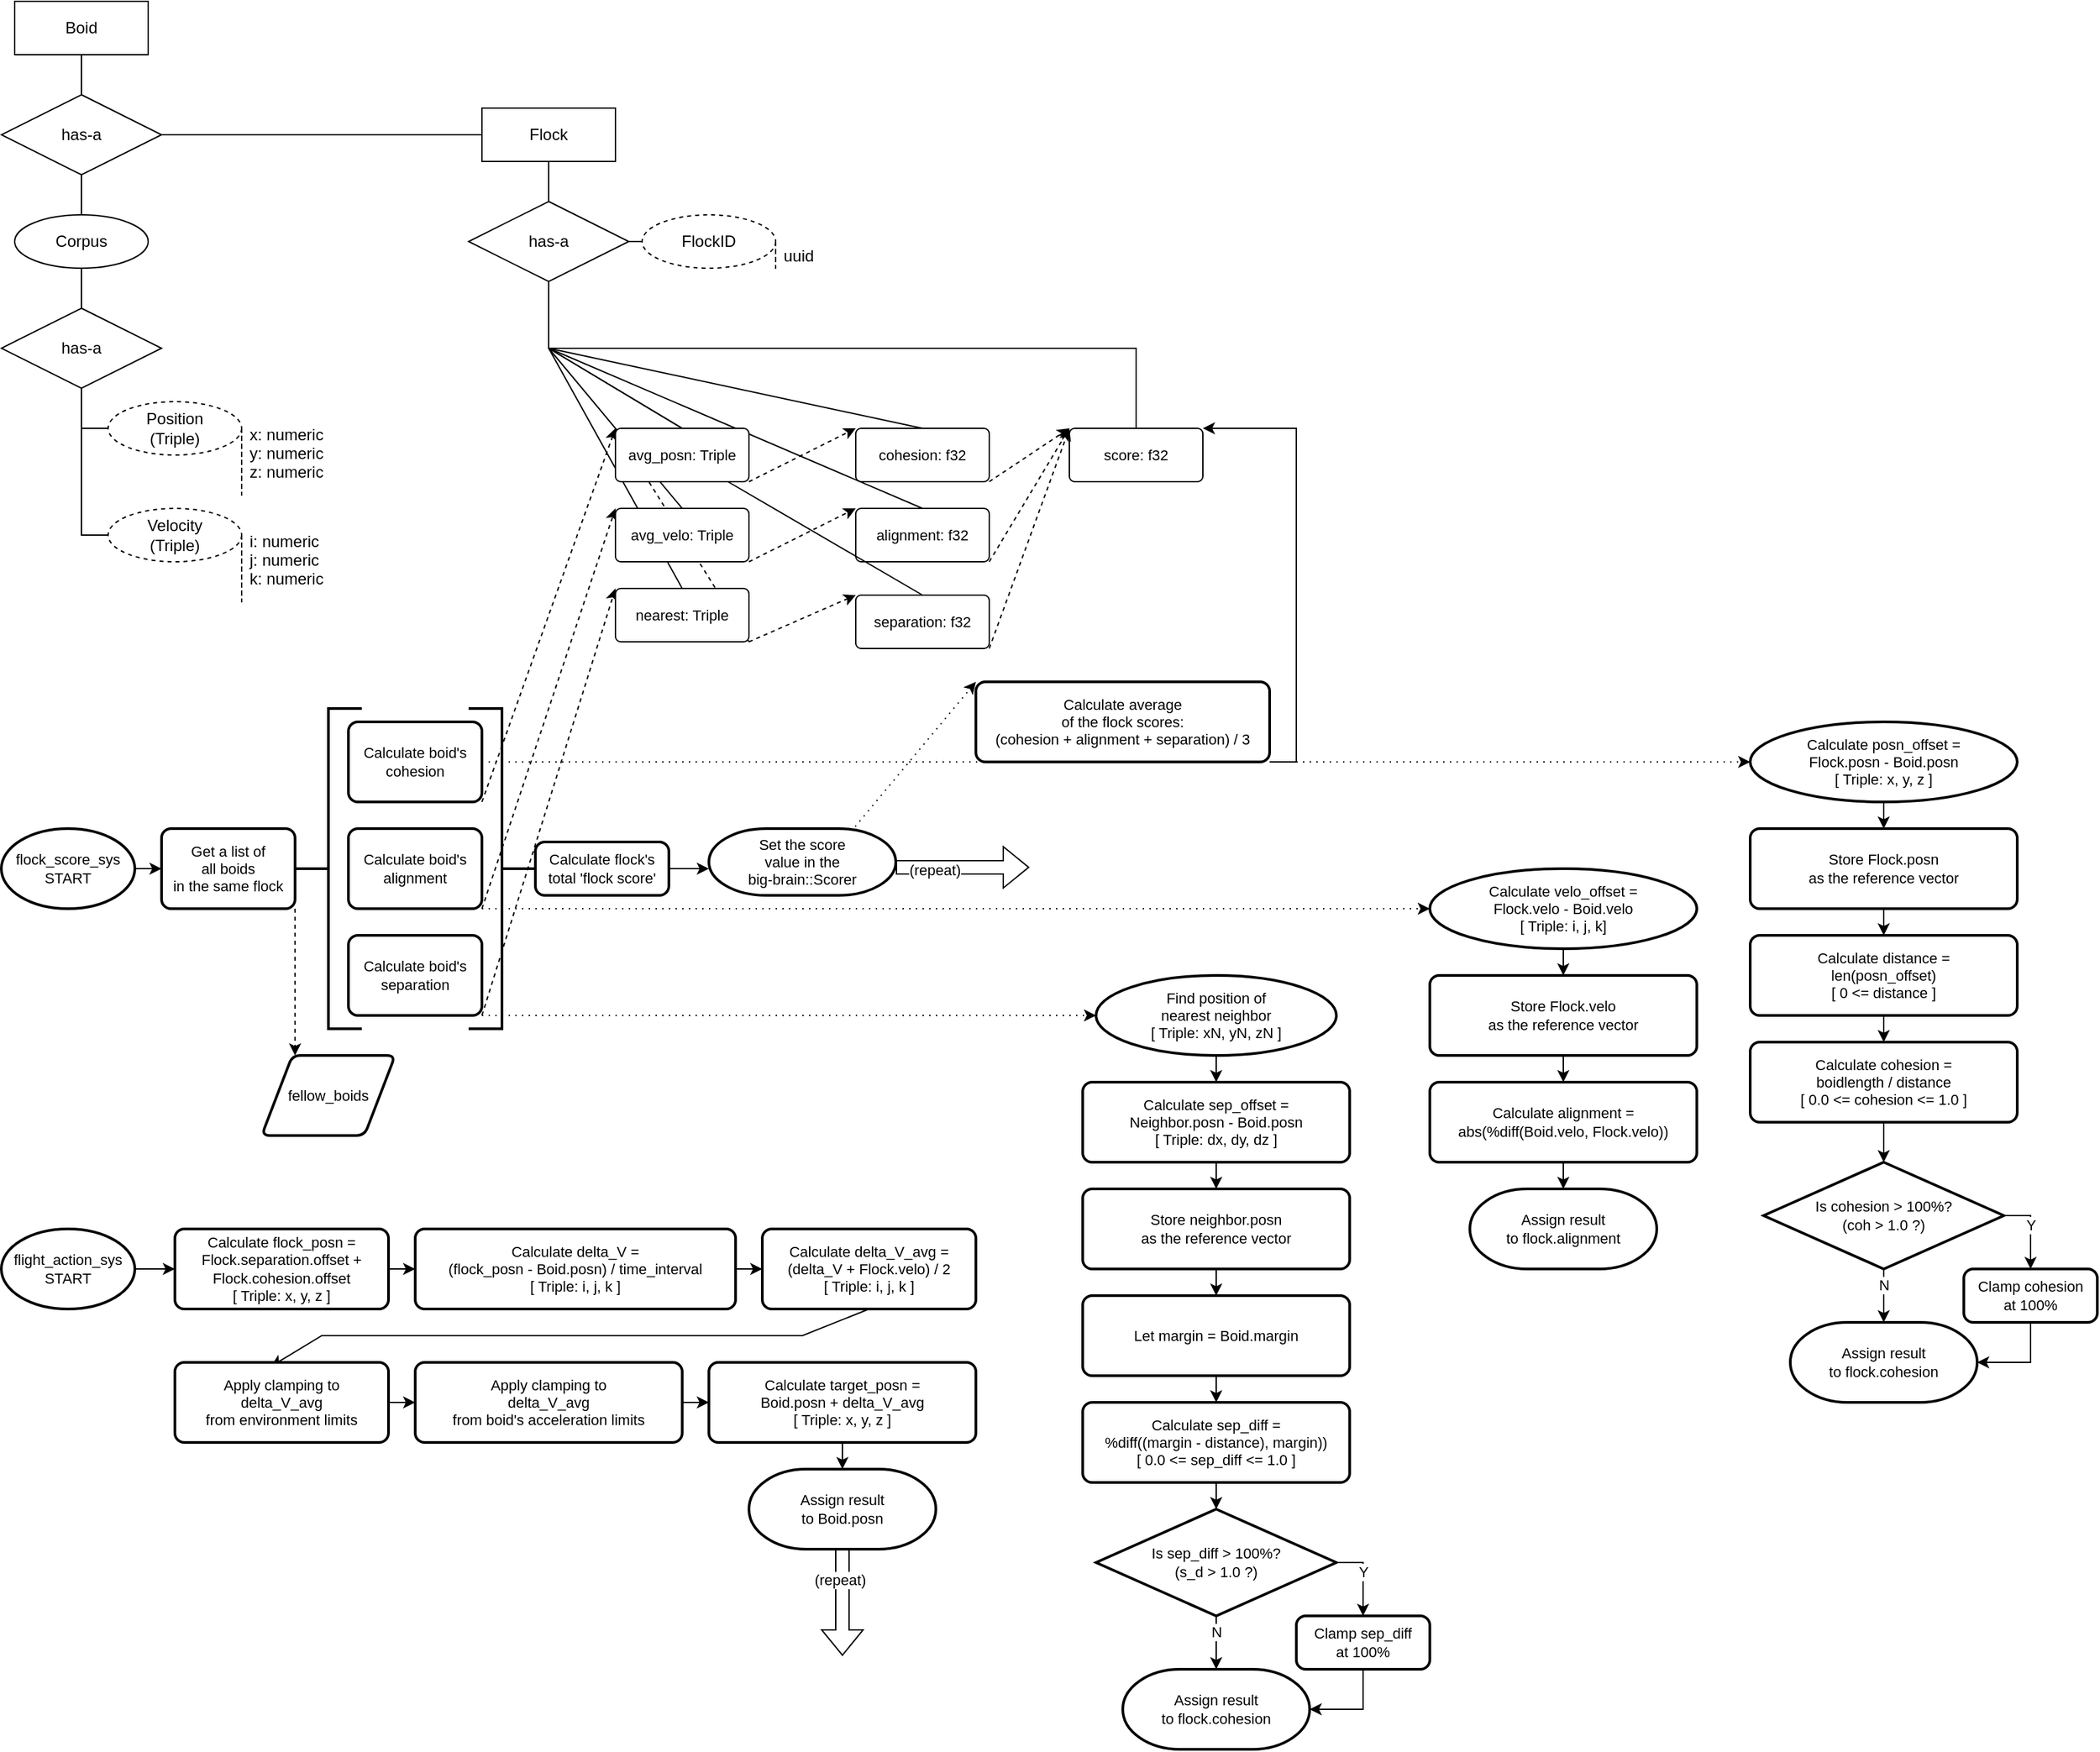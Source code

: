 <mxfile version="23.1.2" type="github">
  <diagram name="Page-1" id="pIcOd9jtVSp7WNd0rXvI">
    <mxGraphModel dx="1914" dy="998" grid="1" gridSize="10" guides="1" tooltips="1" connect="1" arrows="1" fold="1" page="1" pageScale="1" pageWidth="850" pageHeight="1100" background="none" math="0" shadow="0">
      <root>
        <mxCell id="0" />
        <mxCell id="1" parent="0" />
        <mxCell id="ilTM_Oiv8FxUlfR7bGBe-3" value="&lt;div&gt;Boid&lt;/div&gt;" style="whiteSpace=wrap;html=1;align=center;" parent="1" vertex="1">
          <mxGeometry x="50" y="40" width="100" height="40" as="geometry" />
        </mxCell>
        <mxCell id="ilTM_Oiv8FxUlfR7bGBe-4" value="&lt;div&gt;Corpus&lt;/div&gt;" style="ellipse;whiteSpace=wrap;html=1;align=center;" parent="1" vertex="1">
          <mxGeometry x="50" y="200" width="100" height="40" as="geometry" />
        </mxCell>
        <mxCell id="ilTM_Oiv8FxUlfR7bGBe-43" style="edgeStyle=orthogonalEdgeStyle;shape=connector;rounded=0;orthogonalLoop=1;jettySize=auto;html=1;exitX=1;exitY=0.5;exitDx=0;exitDy=0;entryX=0;entryY=0.5;entryDx=0;entryDy=0;labelBackgroundColor=default;strokeColor=default;align=center;verticalAlign=middle;fontFamily=Helvetica;fontSize=11;fontColor=default;endArrow=none;endFill=0;" parent="1" source="ilTM_Oiv8FxUlfR7bGBe-7" target="ilTM_Oiv8FxUlfR7bGBe-18" edge="1">
          <mxGeometry relative="1" as="geometry" />
        </mxCell>
        <mxCell id="ilTM_Oiv8FxUlfR7bGBe-7" value="has-a" style="shape=rhombus;perimeter=rhombusPerimeter;whiteSpace=wrap;html=1;align=center;" parent="1" vertex="1">
          <mxGeometry x="40" y="110" width="120" height="60" as="geometry" />
        </mxCell>
        <mxCell id="ilTM_Oiv8FxUlfR7bGBe-12" value="" style="endArrow=none;html=1;rounded=0;exitX=0.5;exitY=0;exitDx=0;exitDy=0;" parent="1" source="ilTM_Oiv8FxUlfR7bGBe-7" edge="1">
          <mxGeometry width="50" height="50" relative="1" as="geometry">
            <mxPoint x="50" y="130" as="sourcePoint" />
            <mxPoint x="100" y="80" as="targetPoint" />
          </mxGeometry>
        </mxCell>
        <mxCell id="ilTM_Oiv8FxUlfR7bGBe-13" value="" style="endArrow=none;html=1;rounded=0;entryX=0.5;entryY=1;entryDx=0;entryDy=0;exitX=0.5;exitY=0;exitDx=0;exitDy=0;" parent="1" source="ilTM_Oiv8FxUlfR7bGBe-4" target="ilTM_Oiv8FxUlfR7bGBe-7" edge="1">
          <mxGeometry width="50" height="50" relative="1" as="geometry">
            <mxPoint x="320" y="460" as="sourcePoint" />
            <mxPoint x="260" y="420" as="targetPoint" />
          </mxGeometry>
        </mxCell>
        <mxCell id="ilTM_Oiv8FxUlfR7bGBe-14" value="has-a" style="shape=rhombus;perimeter=rhombusPerimeter;whiteSpace=wrap;html=1;align=center;" parent="1" vertex="1">
          <mxGeometry x="40" y="270" width="120" height="60" as="geometry" />
        </mxCell>
        <mxCell id="ilTM_Oiv8FxUlfR7bGBe-15" value="" style="endArrow=none;html=1;rounded=0;entryX=0.5;entryY=1;entryDx=0;entryDy=0;exitX=0;exitY=0.5;exitDx=0;exitDy=0;" parent="1" source="ilTM_Oiv8FxUlfR7bGBe-6" target="ilTM_Oiv8FxUlfR7bGBe-14" edge="1">
          <mxGeometry width="50" height="50" relative="1" as="geometry">
            <mxPoint x="320" y="460" as="sourcePoint" />
            <mxPoint x="370" y="410" as="targetPoint" />
            <Array as="points">
              <mxPoint x="100" y="440" />
            </Array>
          </mxGeometry>
        </mxCell>
        <mxCell id="ilTM_Oiv8FxUlfR7bGBe-16" value="" style="endArrow=none;html=1;rounded=0;entryX=0;entryY=0.5;entryDx=0;entryDy=0;" parent="1" target="ilTM_Oiv8FxUlfR7bGBe-5" edge="1">
          <mxGeometry width="50" height="50" relative="1" as="geometry">
            <mxPoint x="100" y="360" as="sourcePoint" />
            <mxPoint x="370" y="410" as="targetPoint" />
          </mxGeometry>
        </mxCell>
        <mxCell id="ilTM_Oiv8FxUlfR7bGBe-17" value="" style="endArrow=none;html=1;rounded=0;entryX=0.5;entryY=1;entryDx=0;entryDy=0;exitX=0.5;exitY=0;exitDx=0;exitDy=0;" parent="1" source="ilTM_Oiv8FxUlfR7bGBe-14" target="ilTM_Oiv8FxUlfR7bGBe-4" edge="1">
          <mxGeometry width="50" height="50" relative="1" as="geometry">
            <mxPoint x="320" y="460" as="sourcePoint" />
            <mxPoint x="370" y="410" as="targetPoint" />
          </mxGeometry>
        </mxCell>
        <mxCell id="ilTM_Oiv8FxUlfR7bGBe-18" value="Flock" style="whiteSpace=wrap;html=1;align=center;" parent="1" vertex="1">
          <mxGeometry x="400" y="120" width="100" height="40" as="geometry" />
        </mxCell>
        <mxCell id="ilTM_Oiv8FxUlfR7bGBe-27" style="edgeStyle=orthogonalEdgeStyle;rounded=0;orthogonalLoop=1;jettySize=auto;html=1;exitX=1;exitY=0.5;exitDx=0;exitDy=0;entryX=0;entryY=0.5;entryDx=0;entryDy=0;endArrow=none;endFill=0;" parent="1" source="ilTM_Oiv8FxUlfR7bGBe-19" target="ilTM_Oiv8FxUlfR7bGBe-25" edge="1">
          <mxGeometry relative="1" as="geometry" />
        </mxCell>
        <mxCell id="ilTM_Oiv8FxUlfR7bGBe-19" value="has-a" style="shape=rhombus;perimeter=rhombusPerimeter;whiteSpace=wrap;html=1;align=center;" parent="1" vertex="1">
          <mxGeometry x="390" y="190" width="120" height="60" as="geometry" />
        </mxCell>
        <mxCell id="ilTM_Oiv8FxUlfR7bGBe-20" value="" style="endArrow=none;html=1;rounded=0;exitX=0.5;exitY=0;exitDx=0;exitDy=0;" parent="1" source="ilTM_Oiv8FxUlfR7bGBe-19" edge="1">
          <mxGeometry width="50" height="50" relative="1" as="geometry">
            <mxPoint x="400" y="210" as="sourcePoint" />
            <mxPoint x="450" y="160" as="targetPoint" />
          </mxGeometry>
        </mxCell>
        <mxCell id="ilTM_Oiv8FxUlfR7bGBe-21" value="" style="endArrow=none;html=1;rounded=0;entryX=0.5;entryY=1;entryDx=0;entryDy=0;exitX=0.5;exitY=0;exitDx=0;exitDy=0;" parent="1" source="ilTM_Oiv8FxUlfR7bGBe-34" target="ilTM_Oiv8FxUlfR7bGBe-19" edge="1">
          <mxGeometry width="50" height="50" relative="1" as="geometry">
            <mxPoint x="450" y="280" as="sourcePoint" />
            <mxPoint x="610" y="500" as="targetPoint" />
            <Array as="points">
              <mxPoint x="890" y="300" />
              <mxPoint x="450" y="300" />
            </Array>
          </mxGeometry>
        </mxCell>
        <mxCell id="ilTM_Oiv8FxUlfR7bGBe-34" value="score: f32" style="rounded=1;arcSize=10;whiteSpace=wrap;html=1;align=center;fontFamily=Helvetica;fontSize=11;fontColor=default;" parent="1" vertex="1">
          <mxGeometry x="840" y="360" width="100" height="40" as="geometry" />
        </mxCell>
        <mxCell id="ilTM_Oiv8FxUlfR7bGBe-47" style="shape=connector;rounded=0;orthogonalLoop=1;jettySize=auto;html=1;exitX=0.5;exitY=0;exitDx=0;exitDy=0;labelBackgroundColor=default;strokeColor=default;align=center;verticalAlign=middle;fontFamily=Helvetica;fontSize=11;fontColor=default;endArrow=none;endFill=0;" parent="1" source="ilTM_Oiv8FxUlfR7bGBe-35" edge="1">
          <mxGeometry relative="1" as="geometry">
            <mxPoint x="450" y="300" as="targetPoint" />
          </mxGeometry>
        </mxCell>
        <mxCell id="ilTM_Oiv8FxUlfR7bGBe-53" style="edgeStyle=none;shape=connector;rounded=0;orthogonalLoop=1;jettySize=auto;html=1;exitX=1;exitY=1;exitDx=0;exitDy=0;entryX=0;entryY=0;entryDx=0;entryDy=0;labelBackgroundColor=default;strokeColor=default;align=center;verticalAlign=middle;fontFamily=Helvetica;fontSize=11;fontColor=default;endArrow=classic;endFill=1;dashed=1;" parent="1" source="ilTM_Oiv8FxUlfR7bGBe-35" target="ilTM_Oiv8FxUlfR7bGBe-34" edge="1">
          <mxGeometry relative="1" as="geometry" />
        </mxCell>
        <mxCell id="ilTM_Oiv8FxUlfR7bGBe-35" value="cohesion: f32" style="rounded=1;arcSize=10;whiteSpace=wrap;html=1;align=center;fontFamily=Helvetica;fontSize=11;fontColor=default;" parent="1" vertex="1">
          <mxGeometry x="680" y="360" width="100" height="40" as="geometry" />
        </mxCell>
        <mxCell id="ilTM_Oiv8FxUlfR7bGBe-48" style="edgeStyle=none;shape=connector;rounded=0;orthogonalLoop=1;jettySize=auto;html=1;exitX=0.5;exitY=0;exitDx=0;exitDy=0;labelBackgroundColor=default;strokeColor=default;align=center;verticalAlign=middle;fontFamily=Helvetica;fontSize=11;fontColor=default;endArrow=none;endFill=0;" parent="1" source="ilTM_Oiv8FxUlfR7bGBe-41" edge="1">
          <mxGeometry relative="1" as="geometry">
            <mxPoint x="450" y="300" as="targetPoint" />
          </mxGeometry>
        </mxCell>
        <mxCell id="ilTM_Oiv8FxUlfR7bGBe-54" style="edgeStyle=none;shape=connector;rounded=0;orthogonalLoop=1;jettySize=auto;html=1;exitX=1;exitY=1;exitDx=0;exitDy=0;labelBackgroundColor=default;strokeColor=default;align=center;verticalAlign=middle;fontFamily=Helvetica;fontSize=11;fontColor=default;endArrow=classic;endFill=1;entryX=0;entryY=0;entryDx=0;entryDy=0;dashed=1;" parent="1" source="ilTM_Oiv8FxUlfR7bGBe-36" target="ilTM_Oiv8FxUlfR7bGBe-34" edge="1">
          <mxGeometry relative="1" as="geometry">
            <mxPoint x="1020" y="400" as="targetPoint" />
          </mxGeometry>
        </mxCell>
        <mxCell id="ilTM_Oiv8FxUlfR7bGBe-49" style="edgeStyle=none;shape=connector;rounded=0;orthogonalLoop=1;jettySize=auto;html=1;exitX=0.5;exitY=0;exitDx=0;exitDy=0;labelBackgroundColor=default;strokeColor=default;align=center;verticalAlign=middle;fontFamily=Helvetica;fontSize=11;fontColor=default;endArrow=none;endFill=0;" parent="1" source="ilTM_Oiv8FxUlfR7bGBe-37" edge="1">
          <mxGeometry relative="1" as="geometry">
            <mxPoint x="450" y="300" as="targetPoint" />
          </mxGeometry>
        </mxCell>
        <mxCell id="ilTM_Oiv8FxUlfR7bGBe-55" style="edgeStyle=none;shape=connector;rounded=0;orthogonalLoop=1;jettySize=auto;html=1;exitX=1;exitY=1;exitDx=0;exitDy=0;labelBackgroundColor=default;strokeColor=default;align=center;verticalAlign=middle;fontFamily=Helvetica;fontSize=11;fontColor=default;endArrow=classic;endFill=1;entryX=0;entryY=0;entryDx=0;entryDy=0;dashed=1;" parent="1" source="ilTM_Oiv8FxUlfR7bGBe-37" target="ilTM_Oiv8FxUlfR7bGBe-34" edge="1">
          <mxGeometry relative="1" as="geometry">
            <mxPoint x="1020" y="400" as="targetPoint" />
          </mxGeometry>
        </mxCell>
        <mxCell id="ilTM_Oiv8FxUlfR7bGBe-37" value="alignment: f32" style="rounded=1;arcSize=10;whiteSpace=wrap;html=1;align=center;fontFamily=Helvetica;fontSize=11;fontColor=default;" parent="1" vertex="1">
          <mxGeometry x="680" y="420" width="100" height="40" as="geometry" />
        </mxCell>
        <mxCell id="ilTM_Oiv8FxUlfR7bGBe-50" style="edgeStyle=none;shape=connector;rounded=0;orthogonalLoop=1;jettySize=auto;html=1;exitX=0.5;exitY=0;exitDx=0;exitDy=0;labelBackgroundColor=default;strokeColor=default;align=center;verticalAlign=middle;fontFamily=Helvetica;fontSize=11;fontColor=default;endArrow=none;endFill=0;" parent="1" source="ilTM_Oiv8FxUlfR7bGBe-38" edge="1">
          <mxGeometry relative="1" as="geometry">
            <mxPoint x="450" y="300" as="targetPoint" />
          </mxGeometry>
        </mxCell>
        <mxCell id="ilTM_Oiv8FxUlfR7bGBe-56" style="edgeStyle=none;shape=connector;rounded=0;orthogonalLoop=1;jettySize=auto;html=1;exitX=1;exitY=1;exitDx=0;exitDy=0;entryX=0;entryY=0;entryDx=0;entryDy=0;labelBackgroundColor=default;strokeColor=default;align=center;verticalAlign=middle;fontFamily=Helvetica;fontSize=11;fontColor=default;endArrow=classic;endFill=1;dashed=1;" parent="1" source="ilTM_Oiv8FxUlfR7bGBe-38" target="ilTM_Oiv8FxUlfR7bGBe-36" edge="1">
          <mxGeometry relative="1" as="geometry" />
        </mxCell>
        <mxCell id="ilTM_Oiv8FxUlfR7bGBe-51" style="edgeStyle=none;shape=connector;rounded=0;orthogonalLoop=1;jettySize=auto;html=1;exitX=0.5;exitY=0;exitDx=0;exitDy=0;labelBackgroundColor=default;strokeColor=default;align=center;verticalAlign=middle;fontFamily=Helvetica;fontSize=11;fontColor=default;endArrow=none;endFill=0;" parent="1" source="ilTM_Oiv8FxUlfR7bGBe-41" edge="1">
          <mxGeometry relative="1" as="geometry">
            <mxPoint x="450" y="300" as="targetPoint" />
            <Array as="points" />
          </mxGeometry>
        </mxCell>
        <mxCell id="ilTM_Oiv8FxUlfR7bGBe-52" style="edgeStyle=none;shape=connector;rounded=0;orthogonalLoop=1;jettySize=auto;html=1;exitX=0.5;exitY=0;exitDx=0;exitDy=0;labelBackgroundColor=default;strokeColor=default;align=center;verticalAlign=middle;fontFamily=Helvetica;fontSize=11;fontColor=default;endArrow=none;endFill=0;" parent="1" source="ilTM_Oiv8FxUlfR7bGBe-42" edge="1">
          <mxGeometry relative="1" as="geometry">
            <mxPoint x="450" y="300" as="targetPoint" />
          </mxGeometry>
        </mxCell>
        <mxCell id="ilTM_Oiv8FxUlfR7bGBe-78" style="edgeStyle=none;shape=connector;rounded=0;orthogonalLoop=1;jettySize=auto;html=1;exitX=1;exitY=0.5;exitDx=0;exitDy=0;exitPerimeter=0;entryX=0;entryY=0.5;entryDx=0;entryDy=0;labelBackgroundColor=default;strokeColor=default;align=center;verticalAlign=middle;fontFamily=Helvetica;fontSize=11;fontColor=default;endArrow=classic;endFill=1;" parent="1" source="ilTM_Oiv8FxUlfR7bGBe-59" target="ilTM_Oiv8FxUlfR7bGBe-62" edge="1">
          <mxGeometry relative="1" as="geometry" />
        </mxCell>
        <mxCell id="ilTM_Oiv8FxUlfR7bGBe-59" value="&lt;div&gt;flock_score_sys&lt;/div&gt;&lt;div&gt;START&lt;br&gt;&lt;/div&gt;" style="strokeWidth=2;html=1;shape=mxgraph.flowchart.start_1;whiteSpace=wrap;fontFamily=Helvetica;fontSize=11;fontColor=default;" parent="1" vertex="1">
          <mxGeometry x="40" y="660" width="100" height="60" as="geometry" />
        </mxCell>
        <mxCell id="ilTM_Oiv8FxUlfR7bGBe-193" style="edgeStyle=none;shape=connector;rounded=0;orthogonalLoop=1;jettySize=auto;html=1;exitX=1;exitY=0.5;exitDx=0;exitDy=0;exitPerimeter=0;entryX=0;entryY=0.5;entryDx=0;entryDy=0;labelBackgroundColor=default;strokeColor=default;align=center;verticalAlign=middle;fontFamily=Helvetica;fontSize=11;fontColor=default;startArrow=none;startFill=0;endArrow=classic;endFill=1;" parent="1" source="ilTM_Oiv8FxUlfR7bGBe-60" target="ilTM_Oiv8FxUlfR7bGBe-185" edge="1">
          <mxGeometry relative="1" as="geometry" />
        </mxCell>
        <mxCell id="ilTM_Oiv8FxUlfR7bGBe-60" value="&lt;div&gt;flight_action_sys&lt;/div&gt;&lt;div&gt;START&lt;br&gt;&lt;/div&gt;" style="strokeWidth=2;html=1;shape=mxgraph.flowchart.start_1;whiteSpace=wrap;fontFamily=Helvetica;fontSize=11;fontColor=default;" parent="1" vertex="1">
          <mxGeometry x="40" y="960" width="100" height="60" as="geometry" />
        </mxCell>
        <mxCell id="ilTM_Oiv8FxUlfR7bGBe-79" style="edgeStyle=none;shape=connector;rounded=0;orthogonalLoop=1;jettySize=auto;html=1;exitX=1;exitY=1;exitDx=0;exitDy=0;entryX=0.25;entryY=0;entryDx=0;entryDy=0;labelBackgroundColor=default;strokeColor=default;align=center;verticalAlign=middle;fontFamily=Helvetica;fontSize=11;fontColor=default;endArrow=classic;endFill=1;dashed=1;" parent="1" source="ilTM_Oiv8FxUlfR7bGBe-62" target="ilTM_Oiv8FxUlfR7bGBe-63" edge="1">
          <mxGeometry relative="1" as="geometry" />
        </mxCell>
        <mxCell id="ilTM_Oiv8FxUlfR7bGBe-62" value="&lt;div&gt;Get a list of&lt;/div&gt;&lt;div&gt;all boids&lt;/div&gt;&lt;div&gt;in the same flock&lt;br&gt;&lt;/div&gt;" style="rounded=1;whiteSpace=wrap;html=1;absoluteArcSize=1;arcSize=14;strokeWidth=2;fontFamily=Helvetica;fontSize=11;fontColor=default;" parent="1" vertex="1">
          <mxGeometry x="160" y="660" width="100" height="60" as="geometry" />
        </mxCell>
        <mxCell id="ilTM_Oiv8FxUlfR7bGBe-63" value="fellow_boids" style="shape=parallelogram;html=1;strokeWidth=2;perimeter=parallelogramPerimeter;whiteSpace=wrap;rounded=1;arcSize=12;size=0.23;fontFamily=Helvetica;fontSize=11;fontColor=default;" parent="1" vertex="1">
          <mxGeometry x="235" y="830" width="100" height="60" as="geometry" />
        </mxCell>
        <mxCell id="ilTM_Oiv8FxUlfR7bGBe-72" value="" style="endArrow=classic;dashed=1;html=1;rounded=0;labelBackgroundColor=default;strokeColor=default;align=center;verticalAlign=middle;fontFamily=Helvetica;fontSize=11;fontColor=default;shape=connector;exitX=1;exitY=1;exitDx=0;exitDy=0;entryX=0;entryY=0;entryDx=0;entryDy=0;endFill=1;" parent="1" source="ilTM_Oiv8FxUlfR7bGBe-38" target="ilTM_Oiv8FxUlfR7bGBe-41" edge="1">
          <mxGeometry width="50" height="50" relative="1" as="geometry">
            <mxPoint x="470" y="680" as="sourcePoint" />
            <mxPoint x="520" y="630" as="targetPoint" />
          </mxGeometry>
        </mxCell>
        <mxCell id="ilTM_Oiv8FxUlfR7bGBe-73" value="" style="endArrow=classic;dashed=1;html=1;rounded=0;labelBackgroundColor=default;strokeColor=default;align=center;verticalAlign=middle;fontFamily=Helvetica;fontSize=11;fontColor=default;shape=connector;exitX=1;exitY=1;exitDx=0;exitDy=0;entryX=0;entryY=0;entryDx=0;entryDy=0;endFill=1;" parent="1" source="ilTM_Oiv8FxUlfR7bGBe-65" target="ilTM_Oiv8FxUlfR7bGBe-42" edge="1">
          <mxGeometry width="50" height="50" relative="1" as="geometry">
            <mxPoint x="420" y="650" as="sourcePoint" />
            <mxPoint x="330" y="430" as="targetPoint" />
          </mxGeometry>
        </mxCell>
        <mxCell id="ilTM_Oiv8FxUlfR7bGBe-75" value="" style="endArrow=classic;dashed=1;html=1;rounded=0;labelBackgroundColor=default;strokeColor=default;align=center;verticalAlign=middle;fontFamily=Helvetica;fontSize=11;fontColor=default;shape=connector;exitX=1;exitY=1;exitDx=0;exitDy=0;entryX=0;entryY=0;entryDx=0;entryDy=0;endFill=1;" parent="1" source="ilTM_Oiv8FxUlfR7bGBe-66" target="ilTM_Oiv8FxUlfR7bGBe-38" edge="1">
          <mxGeometry width="50" height="50" relative="1" as="geometry">
            <mxPoint x="470" y="790" as="sourcePoint" />
            <mxPoint x="330" y="380" as="targetPoint" />
          </mxGeometry>
        </mxCell>
        <mxCell id="ilTM_Oiv8FxUlfR7bGBe-76" style="edgeStyle=none;shape=connector;rounded=0;orthogonalLoop=1;jettySize=auto;html=1;labelBackgroundColor=default;strokeColor=default;align=center;verticalAlign=middle;fontFamily=Helvetica;fontSize=11;fontColor=default;endArrow=classic;endFill=1;dashed=1;exitX=1;exitY=1;exitDx=0;exitDy=0;entryX=0;entryY=0;entryDx=0;entryDy=0;" parent="1" source="ilTM_Oiv8FxUlfR7bGBe-42" target="ilTM_Oiv8FxUlfR7bGBe-37" edge="1">
          <mxGeometry relative="1" as="geometry">
            <mxPoint x="460" y="460" as="sourcePoint" />
            <mxPoint x="490" y="420" as="targetPoint" />
          </mxGeometry>
        </mxCell>
        <mxCell id="ilTM_Oiv8FxUlfR7bGBe-77" style="edgeStyle=none;shape=connector;rounded=0;orthogonalLoop=1;jettySize=auto;html=1;entryX=0;entryY=0;entryDx=0;entryDy=0;labelBackgroundColor=default;strokeColor=default;align=center;verticalAlign=middle;fontFamily=Helvetica;fontSize=11;fontColor=default;endArrow=classic;endFill=1;dashed=1;exitX=1;exitY=1;exitDx=0;exitDy=0;" parent="1" source="ilTM_Oiv8FxUlfR7bGBe-41" target="ilTM_Oiv8FxUlfR7bGBe-35" edge="1">
          <mxGeometry relative="1" as="geometry">
            <mxPoint x="420" y="535" as="sourcePoint" />
            <mxPoint x="520" y="495" as="targetPoint" />
          </mxGeometry>
        </mxCell>
        <mxCell id="ilTM_Oiv8FxUlfR7bGBe-36" value="separation: f32" style="rounded=1;arcSize=10;whiteSpace=wrap;html=1;align=center;fontFamily=Helvetica;fontSize=11;fontColor=default;" parent="1" vertex="1">
          <mxGeometry x="680" y="485" width="100" height="40" as="geometry" />
        </mxCell>
        <mxCell id="ilTM_Oiv8FxUlfR7bGBe-42" value="avg_velo: Triple" style="rounded=1;arcSize=10;whiteSpace=wrap;html=1;align=center;fontFamily=Helvetica;fontSize=11;fontColor=default;" parent="1" vertex="1">
          <mxGeometry x="500" y="420" width="100" height="40" as="geometry" />
        </mxCell>
        <mxCell id="ilTM_Oiv8FxUlfR7bGBe-80" value="" style="group" parent="1" vertex="1" connectable="0">
          <mxGeometry x="520" y="200" width="160" height="40" as="geometry" />
        </mxCell>
        <mxCell id="ilTM_Oiv8FxUlfR7bGBe-25" value="FlockID" style="ellipse;whiteSpace=wrap;html=1;align=center;dashed=1;" parent="ilTM_Oiv8FxUlfR7bGBe-80" vertex="1">
          <mxGeometry width="100" height="40" as="geometry" />
        </mxCell>
        <mxCell id="ilTM_Oiv8FxUlfR7bGBe-28" value="uuid" style="shape=partialRectangle;fillColor=none;align=left;verticalAlign=middle;strokeColor=none;spacingLeft=34;rotatable=0;points=[[0,0.5],[1,0.5]];portConstraint=eastwest;dropTarget=0;" parent="ilTM_Oiv8FxUlfR7bGBe-80" vertex="1">
          <mxGeometry x="70" y="20" width="90" height="20" as="geometry" />
        </mxCell>
        <mxCell id="ilTM_Oiv8FxUlfR7bGBe-29" value="" style="shape=partialRectangle;top=0;left=0;bottom=0;fillColor=none;stokeWidth=1;dashed=1;align=left;verticalAlign=middle;spacingLeft=4;spacingRight=4;overflow=hidden;rotatable=0;points=[];portConstraint=eastwest;part=1;" parent="ilTM_Oiv8FxUlfR7bGBe-28" vertex="1" connectable="0">
          <mxGeometry width="30" height="20" as="geometry" />
        </mxCell>
        <mxCell id="ilTM_Oiv8FxUlfR7bGBe-81" value="" style="group" parent="1" vertex="1" connectable="0">
          <mxGeometry x="120" y="340" width="160" height="70" as="geometry" />
        </mxCell>
        <mxCell id="ilTM_Oiv8FxUlfR7bGBe-5" value="&lt;div&gt;Position&lt;/div&gt;&lt;div&gt;(Triple)&lt;br&gt;&lt;/div&gt;" style="ellipse;whiteSpace=wrap;html=1;align=center;dashed=1;" parent="ilTM_Oiv8FxUlfR7bGBe-81" vertex="1">
          <mxGeometry width="100" height="40" as="geometry" />
        </mxCell>
        <mxCell id="ilTM_Oiv8FxUlfR7bGBe-8" value="x: numeric&#xa;y: numeric&#xa;z: numeric&#xa;" style="shape=partialRectangle;fillColor=none;align=left;verticalAlign=middle;strokeColor=none;spacingLeft=34;rotatable=0;points=[[0,0.5],[1,0.5]];portConstraint=eastwest;dropTarget=0;" parent="ilTM_Oiv8FxUlfR7bGBe-81" vertex="1">
          <mxGeometry x="70" y="20" width="90" height="50" as="geometry" />
        </mxCell>
        <mxCell id="ilTM_Oiv8FxUlfR7bGBe-9" value="" style="shape=partialRectangle;top=0;left=0;bottom=0;fillColor=none;stokeWidth=1;dashed=1;align=left;verticalAlign=middle;spacingLeft=4;spacingRight=4;overflow=hidden;rotatable=0;points=[];portConstraint=eastwest;part=1;" parent="ilTM_Oiv8FxUlfR7bGBe-8" vertex="1" connectable="0">
          <mxGeometry width="30" height="50" as="geometry" />
        </mxCell>
        <mxCell id="ilTM_Oiv8FxUlfR7bGBe-82" value="" style="group" parent="1" vertex="1" connectable="0">
          <mxGeometry x="120" y="420" width="160" height="70" as="geometry" />
        </mxCell>
        <mxCell id="ilTM_Oiv8FxUlfR7bGBe-6" value="&lt;div&gt;Velocity&lt;/div&gt;(Triple)" style="ellipse;whiteSpace=wrap;html=1;align=center;dashed=1;" parent="ilTM_Oiv8FxUlfR7bGBe-82" vertex="1">
          <mxGeometry width="100" height="40" as="geometry" />
        </mxCell>
        <mxCell id="ilTM_Oiv8FxUlfR7bGBe-10" value="i: numeric&#xa;j: numeric&#xa;k: numeric&#xa;" style="shape=partialRectangle;fillColor=none;align=left;verticalAlign=middle;strokeColor=none;spacingLeft=34;rotatable=0;points=[[0,0.5],[1,0.5]];portConstraint=eastwest;dropTarget=0;" parent="ilTM_Oiv8FxUlfR7bGBe-82" vertex="1">
          <mxGeometry x="70" y="20" width="90" height="50" as="geometry" />
        </mxCell>
        <mxCell id="ilTM_Oiv8FxUlfR7bGBe-11" value="" style="shape=partialRectangle;top=0;left=0;bottom=0;fillColor=none;stokeWidth=1;dashed=1;align=left;verticalAlign=middle;spacingLeft=4;spacingRight=4;overflow=hidden;rotatable=0;points=[];portConstraint=eastwest;part=1;" parent="ilTM_Oiv8FxUlfR7bGBe-10" vertex="1" connectable="0">
          <mxGeometry width="30" height="50" as="geometry" />
        </mxCell>
        <mxCell id="ilTM_Oiv8FxUlfR7bGBe-83" value="" style="strokeWidth=2;html=1;shape=mxgraph.flowchart.annotation_2;align=left;labelPosition=right;pointerEvents=1;fontFamily=Helvetica;fontSize=11;fontColor=default;" parent="1" vertex="1">
          <mxGeometry x="260" y="570" width="50" height="240" as="geometry" />
        </mxCell>
        <mxCell id="ilTM_Oiv8FxUlfR7bGBe-84" value="" style="strokeWidth=2;html=1;shape=mxgraph.flowchart.annotation_2;align=left;labelPosition=right;pointerEvents=1;fontFamily=Helvetica;fontSize=11;fontColor=default;flipH=1;" parent="1" vertex="1">
          <mxGeometry x="390" y="570" width="50" height="240" as="geometry" />
        </mxCell>
        <mxCell id="ilTM_Oiv8FxUlfR7bGBe-64" value="&lt;div&gt;Calculate boid&#39;s&lt;/div&gt;&lt;div&gt;cohesion&lt;br&gt;&lt;/div&gt;" style="rounded=1;whiteSpace=wrap;html=1;absoluteArcSize=1;arcSize=14;strokeWidth=2;fontFamily=Helvetica;fontSize=11;fontColor=default;" parent="1" vertex="1">
          <mxGeometry x="300" y="580" width="100" height="60" as="geometry" />
        </mxCell>
        <mxCell id="ilTM_Oiv8FxUlfR7bGBe-65" value="&lt;div&gt;Calculate boid&#39;s&lt;/div&gt;&lt;div&gt;alignment&lt;br&gt;&lt;/div&gt;" style="rounded=1;whiteSpace=wrap;html=1;absoluteArcSize=1;arcSize=14;strokeWidth=2;fontFamily=Helvetica;fontSize=11;fontColor=default;" parent="1" vertex="1">
          <mxGeometry x="300" y="660" width="100" height="60" as="geometry" />
        </mxCell>
        <mxCell id="ilTM_Oiv8FxUlfR7bGBe-66" value="&lt;div&gt;Calculate boid&#39;s&lt;/div&gt;&lt;div&gt;separation&lt;br&gt;&lt;/div&gt;" style="rounded=1;whiteSpace=wrap;html=1;absoluteArcSize=1;arcSize=14;strokeWidth=2;fontFamily=Helvetica;fontSize=11;fontColor=default;" parent="1" vertex="1">
          <mxGeometry x="300" y="740" width="100" height="60" as="geometry" />
        </mxCell>
        <mxCell id="ilTM_Oiv8FxUlfR7bGBe-88" style="edgeStyle=none;shape=connector;rounded=0;orthogonalLoop=1;jettySize=auto;html=1;exitX=1;exitY=0.5;exitDx=0;exitDy=0;entryX=0;entryY=0.5;entryDx=0;entryDy=0;labelBackgroundColor=default;strokeColor=default;align=center;verticalAlign=middle;fontFamily=Helvetica;fontSize=11;fontColor=default;endArrow=classic;endFill=1;" parent="1" source="ilTM_Oiv8FxUlfR7bGBe-85" edge="1">
          <mxGeometry relative="1" as="geometry">
            <mxPoint x="570" y="690" as="targetPoint" />
          </mxGeometry>
        </mxCell>
        <mxCell id="ilTM_Oiv8FxUlfR7bGBe-85" value="&lt;div&gt;Calculate flock&#39;s&lt;/div&gt;&lt;div&gt;total &#39;flock score&#39;&lt;br&gt;&lt;/div&gt;" style="rounded=1;whiteSpace=wrap;html=1;absoluteArcSize=1;arcSize=14;strokeWidth=2;fontFamily=Helvetica;fontSize=11;fontColor=default;" parent="1" vertex="1">
          <mxGeometry x="440" y="670" width="100" height="40" as="geometry" />
        </mxCell>
        <mxCell id="ilTM_Oiv8FxUlfR7bGBe-114" style="edgeStyle=none;shape=connector;rounded=0;orthogonalLoop=1;jettySize=auto;html=1;exitX=0.5;exitY=1;exitDx=0;exitDy=0;entryX=0.5;entryY=0;entryDx=0;entryDy=0;labelBackgroundColor=default;strokeColor=default;align=center;verticalAlign=middle;fontFamily=Helvetica;fontSize=11;fontColor=default;startArrow=none;startFill=0;endArrow=classic;endFill=1;" parent="1" source="ilTM_Oiv8FxUlfR7bGBe-102" target="ilTM_Oiv8FxUlfR7bGBe-105" edge="1">
          <mxGeometry relative="1" as="geometry" />
        </mxCell>
        <mxCell id="ilTM_Oiv8FxUlfR7bGBe-102" value="&lt;div&gt;Calculate distance = &lt;br&gt;len(posn_offset)&lt;/div&gt;&lt;div&gt;[ 0 &amp;lt;= distance ]&lt;br&gt;&lt;/div&gt;" style="rounded=1;whiteSpace=wrap;html=1;absoluteArcSize=1;arcSize=14;strokeWidth=2;fontFamily=Helvetica;fontSize=11;fontColor=default;" parent="1" vertex="1">
          <mxGeometry x="1350" y="740" width="200" height="60" as="geometry" />
        </mxCell>
        <mxCell id="ilTM_Oiv8FxUlfR7bGBe-105" value="&lt;div&gt;Calculate cohesion =&lt;/div&gt;&lt;div&gt;boidlength / distance&lt;/div&gt;&lt;div&gt;[ 0.0 &amp;lt;= cohesion &amp;lt;= 1.0 ]&lt;br&gt;&lt;/div&gt;" style="rounded=1;whiteSpace=wrap;html=1;absoluteArcSize=1;arcSize=14;strokeWidth=2;fontFamily=Helvetica;fontSize=11;fontColor=default;" parent="1" vertex="1">
          <mxGeometry x="1350" y="820" width="200" height="60" as="geometry" />
        </mxCell>
        <mxCell id="ilTM_Oiv8FxUlfR7bGBe-116" style="edgeStyle=none;shape=connector;rounded=0;orthogonalLoop=1;jettySize=auto;html=1;exitX=1;exitY=0.5;exitDx=0;exitDy=0;exitPerimeter=0;entryX=0.5;entryY=0;entryDx=0;entryDy=0;labelBackgroundColor=default;strokeColor=default;align=center;verticalAlign=middle;fontFamily=Helvetica;fontSize=11;fontColor=default;startArrow=none;startFill=0;endArrow=classic;endFill=1;" parent="1" source="ilTM_Oiv8FxUlfR7bGBe-106" target="ilTM_Oiv8FxUlfR7bGBe-107" edge="1">
          <mxGeometry relative="1" as="geometry">
            <Array as="points">
              <mxPoint x="1560" y="950" />
            </Array>
          </mxGeometry>
        </mxCell>
        <mxCell id="ilTM_Oiv8FxUlfR7bGBe-122" value="Y" style="edgeLabel;html=1;align=center;verticalAlign=middle;resizable=0;points=[];fontFamily=Helvetica;fontSize=11;fontColor=default;" parent="ilTM_Oiv8FxUlfR7bGBe-116" vertex="1" connectable="0">
          <mxGeometry x="-0.1" relative="1" as="geometry">
            <mxPoint as="offset" />
          </mxGeometry>
        </mxCell>
        <mxCell id="ilTM_Oiv8FxUlfR7bGBe-117" style="edgeStyle=none;shape=connector;rounded=0;orthogonalLoop=1;jettySize=auto;html=1;exitX=0.5;exitY=1;exitDx=0;exitDy=0;exitPerimeter=0;entryX=0.5;entryY=0;entryDx=0;entryDy=0;labelBackgroundColor=default;strokeColor=default;align=center;verticalAlign=middle;fontFamily=Helvetica;fontSize=11;fontColor=default;startArrow=none;startFill=0;endArrow=classic;endFill=1;entryPerimeter=0;" parent="1" source="ilTM_Oiv8FxUlfR7bGBe-106" target="ilTM_Oiv8FxUlfR7bGBe-121" edge="1">
          <mxGeometry relative="1" as="geometry">
            <mxPoint x="1450" y="1020" as="targetPoint" />
          </mxGeometry>
        </mxCell>
        <mxCell id="ilTM_Oiv8FxUlfR7bGBe-123" value="N" style="edgeLabel;html=1;align=center;verticalAlign=middle;resizable=0;points=[];fontFamily=Helvetica;fontSize=11;fontColor=default;" parent="ilTM_Oiv8FxUlfR7bGBe-117" vertex="1" connectable="0">
          <mxGeometry x="-0.4" relative="1" as="geometry">
            <mxPoint as="offset" />
          </mxGeometry>
        </mxCell>
        <mxCell id="ilTM_Oiv8FxUlfR7bGBe-106" value="&lt;div&gt;Is cohesion &amp;gt; 100%?&lt;/div&gt;&lt;div&gt;(coh &amp;gt; 1.0 ?)&lt;/div&gt;" style="strokeWidth=2;html=1;shape=mxgraph.flowchart.decision;whiteSpace=wrap;fontFamily=Helvetica;fontSize=11;fontColor=default;" parent="1" vertex="1">
          <mxGeometry x="1360" y="910" width="180" height="80" as="geometry" />
        </mxCell>
        <mxCell id="ilTM_Oiv8FxUlfR7bGBe-118" style="edgeStyle=none;shape=connector;rounded=0;orthogonalLoop=1;jettySize=auto;html=1;exitX=0.5;exitY=1;exitDx=0;exitDy=0;entryX=1;entryY=0.5;entryDx=0;entryDy=0;labelBackgroundColor=default;strokeColor=default;align=center;verticalAlign=middle;fontFamily=Helvetica;fontSize=11;fontColor=default;startArrow=none;startFill=0;endArrow=classic;endFill=1;entryPerimeter=0;" parent="1" source="ilTM_Oiv8FxUlfR7bGBe-107" target="ilTM_Oiv8FxUlfR7bGBe-121" edge="1">
          <mxGeometry relative="1" as="geometry">
            <mxPoint x="1550" y="1050" as="targetPoint" />
            <Array as="points">
              <mxPoint x="1560" y="1060" />
            </Array>
          </mxGeometry>
        </mxCell>
        <mxCell id="ilTM_Oiv8FxUlfR7bGBe-107" value="&lt;div&gt;Clamp cohesion&lt;/div&gt;&lt;div&gt;at 100%&lt;br&gt;&lt;/div&gt;" style="rounded=1;whiteSpace=wrap;html=1;absoluteArcSize=1;arcSize=14;strokeWidth=2;fontFamily=Helvetica;fontSize=11;fontColor=default;" parent="1" vertex="1">
          <mxGeometry x="1510" y="990" width="100" height="40" as="geometry" />
        </mxCell>
        <mxCell id="ilTM_Oiv8FxUlfR7bGBe-112" style="edgeStyle=none;shape=connector;rounded=0;orthogonalLoop=1;jettySize=auto;html=1;exitX=0.5;exitY=1;exitDx=0;exitDy=0;entryX=0.5;entryY=0;entryDx=0;entryDy=0;labelBackgroundColor=default;strokeColor=default;align=center;verticalAlign=middle;fontFamily=Helvetica;fontSize=11;fontColor=default;endArrow=classic;endFill=1;startArrow=none;startFill=0;exitPerimeter=0;" parent="1" source="ilTM_Oiv8FxUlfR7bGBe-125" target="ilTM_Oiv8FxUlfR7bGBe-111" edge="1">
          <mxGeometry relative="1" as="geometry">
            <mxPoint x="1450" y="640" as="sourcePoint" />
          </mxGeometry>
        </mxCell>
        <mxCell id="ilTM_Oiv8FxUlfR7bGBe-113" style="edgeStyle=none;shape=connector;rounded=0;orthogonalLoop=1;jettySize=auto;html=1;exitX=0.5;exitY=1;exitDx=0;exitDy=0;entryX=0.5;entryY=0;entryDx=0;entryDy=0;labelBackgroundColor=default;strokeColor=default;align=center;verticalAlign=middle;fontFamily=Helvetica;fontSize=11;fontColor=default;startArrow=none;startFill=0;endArrow=classic;endFill=1;" parent="1" source="ilTM_Oiv8FxUlfR7bGBe-111" target="ilTM_Oiv8FxUlfR7bGBe-102" edge="1">
          <mxGeometry relative="1" as="geometry" />
        </mxCell>
        <mxCell id="ilTM_Oiv8FxUlfR7bGBe-111" value="&lt;div&gt;Store Flock.posn&lt;br&gt;&lt;/div&gt;&lt;div&gt;as the reference vector&lt;br&gt;&lt;/div&gt;" style="rounded=1;whiteSpace=wrap;html=1;absoluteArcSize=1;arcSize=14;strokeWidth=2;fontFamily=Helvetica;fontSize=11;fontColor=default;" parent="1" vertex="1">
          <mxGeometry x="1350" y="660" width="200" height="60" as="geometry" />
        </mxCell>
        <mxCell id="ilTM_Oiv8FxUlfR7bGBe-115" style="edgeStyle=none;shape=connector;rounded=0;orthogonalLoop=1;jettySize=auto;html=1;exitX=0.5;exitY=1;exitDx=0;exitDy=0;entryX=0.5;entryY=0;entryDx=0;entryDy=0;entryPerimeter=0;labelBackgroundColor=default;strokeColor=default;align=center;verticalAlign=middle;fontFamily=Helvetica;fontSize=11;fontColor=default;startArrow=none;startFill=0;endArrow=classic;endFill=1;" parent="1" source="ilTM_Oiv8FxUlfR7bGBe-105" target="ilTM_Oiv8FxUlfR7bGBe-106" edge="1">
          <mxGeometry relative="1" as="geometry" />
        </mxCell>
        <mxCell id="ilTM_Oiv8FxUlfR7bGBe-121" value="&lt;div&gt;Assign result&lt;/div&gt;&lt;div&gt;to flock.cohesion&lt;br&gt;&lt;/div&gt;" style="strokeWidth=2;html=1;shape=mxgraph.flowchart.terminator;whiteSpace=wrap;fontFamily=Helvetica;fontSize=11;fontColor=default;" parent="1" vertex="1">
          <mxGeometry x="1380" y="1030" width="140" height="60" as="geometry" />
        </mxCell>
        <mxCell id="ilTM_Oiv8FxUlfR7bGBe-125" value="&lt;div&gt;Calculate posn_offset = &lt;br&gt;Flock.posn - Boid.posn&lt;br&gt;&lt;/div&gt;&lt;div&gt;[ Triple: x, y, z ]&lt;br&gt;&lt;/div&gt;" style="strokeWidth=2;html=1;shape=mxgraph.flowchart.start_1;whiteSpace=wrap;fontFamily=Helvetica;fontSize=11;fontColor=default;" parent="1" vertex="1">
          <mxGeometry x="1350" y="580" width="200" height="60" as="geometry" />
        </mxCell>
        <mxCell id="ilTM_Oiv8FxUlfR7bGBe-126" style="edgeStyle=none;shape=connector;rounded=0;orthogonalLoop=1;jettySize=auto;html=1;exitX=1;exitY=0.5;exitDx=0;exitDy=0;entryX=0;entryY=0.5;entryDx=0;entryDy=0;entryPerimeter=0;labelBackgroundColor=default;strokeColor=default;align=center;verticalAlign=middle;fontFamily=Helvetica;fontSize=11;fontColor=default;startArrow=none;startFill=0;endArrow=classic;endFill=1;dashed=1;dashPattern=1 4;" parent="1" source="ilTM_Oiv8FxUlfR7bGBe-64" target="ilTM_Oiv8FxUlfR7bGBe-125" edge="1">
          <mxGeometry relative="1" as="geometry" />
        </mxCell>
        <mxCell id="ilTM_Oiv8FxUlfR7bGBe-139" style="edgeStyle=none;shape=connector;rounded=0;orthogonalLoop=1;jettySize=auto;html=1;exitX=0.5;exitY=1;exitDx=0;exitDy=0;exitPerimeter=0;entryX=0.5;entryY=1;entryDx=0;entryDy=0;labelBackgroundColor=default;strokeColor=default;align=center;verticalAlign=middle;fontFamily=Helvetica;fontSize=11;fontColor=default;startArrow=none;startFill=0;endArrow=classic;endFill=1;" parent="1" source="ilTM_Oiv8FxUlfR7bGBe-127" target="ilTM_Oiv8FxUlfR7bGBe-128" edge="1">
          <mxGeometry relative="1" as="geometry" />
        </mxCell>
        <mxCell id="ilTM_Oiv8FxUlfR7bGBe-127" value="&lt;div&gt;Calculate velo_offset =&lt;/div&gt;&lt;div&gt;Flock.velo - Boid.velo&lt;/div&gt;&lt;div&gt;[ Triple: i, j, k]&lt;br&gt;&lt;/div&gt;" style="strokeWidth=2;html=1;shape=mxgraph.flowchart.start_1;whiteSpace=wrap;fontFamily=Helvetica;fontSize=11;fontColor=default;" parent="1" vertex="1">
          <mxGeometry x="1110" y="690" width="200" height="60" as="geometry" />
        </mxCell>
        <mxCell id="ilTM_Oiv8FxUlfR7bGBe-140" style="edgeStyle=none;shape=connector;rounded=0;orthogonalLoop=1;jettySize=auto;html=1;exitX=0.5;exitY=0;exitDx=0;exitDy=0;entryX=0.5;entryY=1;entryDx=0;entryDy=0;labelBackgroundColor=default;strokeColor=default;align=center;verticalAlign=middle;fontFamily=Helvetica;fontSize=11;fontColor=default;startArrow=none;startFill=0;endArrow=classic;endFill=1;" parent="1" source="ilTM_Oiv8FxUlfR7bGBe-128" target="ilTM_Oiv8FxUlfR7bGBe-134" edge="1">
          <mxGeometry relative="1" as="geometry" />
        </mxCell>
        <mxCell id="ilTM_Oiv8FxUlfR7bGBe-128" value="&lt;div&gt;Store Flock.velo&lt;br&gt;&lt;/div&gt;&lt;div&gt;as the reference vector&lt;br&gt;&lt;/div&gt;" style="rounded=1;whiteSpace=wrap;html=1;absoluteArcSize=1;arcSize=14;strokeWidth=2;fontFamily=Helvetica;fontSize=11;fontColor=default;direction=west;" parent="1" vertex="1">
          <mxGeometry x="1110" y="770" width="200" height="60" as="geometry" />
        </mxCell>
        <mxCell id="ilTM_Oiv8FxUlfR7bGBe-134" value="Calculate alignment =&lt;div&gt;abs(%diff(Boid.velo, Flock.velo))&lt;br&gt;&lt;/div&gt;" style="rounded=1;whiteSpace=wrap;html=1;absoluteArcSize=1;arcSize=14;strokeWidth=2;fontFamily=Helvetica;fontSize=11;fontColor=default;direction=west;" parent="1" vertex="1">
          <mxGeometry x="1110" y="850" width="200" height="60" as="geometry" />
        </mxCell>
        <mxCell id="ilTM_Oiv8FxUlfR7bGBe-138" value="&lt;div&gt;Assign result&lt;br&gt;&lt;/div&gt;&lt;div&gt;to flock.alignment&lt;/div&gt;" style="strokeWidth=2;html=1;shape=mxgraph.flowchart.terminator;whiteSpace=wrap;fontFamily=Helvetica;fontSize=11;fontColor=default;" parent="1" vertex="1">
          <mxGeometry x="1140" y="930" width="140" height="60" as="geometry" />
        </mxCell>
        <mxCell id="ilTM_Oiv8FxUlfR7bGBe-141" style="edgeStyle=none;shape=connector;rounded=0;orthogonalLoop=1;jettySize=auto;html=1;exitX=0.5;exitY=0;exitDx=0;exitDy=0;entryX=0.5;entryY=0;entryDx=0;entryDy=0;entryPerimeter=0;labelBackgroundColor=default;strokeColor=default;align=center;verticalAlign=middle;fontFamily=Helvetica;fontSize=11;fontColor=default;startArrow=none;startFill=0;endArrow=classic;endFill=1;" parent="1" source="ilTM_Oiv8FxUlfR7bGBe-134" target="ilTM_Oiv8FxUlfR7bGBe-138" edge="1">
          <mxGeometry relative="1" as="geometry">
            <mxPoint x="1210" y="940" as="targetPoint" />
          </mxGeometry>
        </mxCell>
        <mxCell id="ilTM_Oiv8FxUlfR7bGBe-144" style="edgeStyle=none;shape=connector;rounded=0;orthogonalLoop=1;jettySize=auto;html=1;exitX=1;exitY=1;exitDx=0;exitDy=0;entryX=0;entryY=0.5;entryDx=0;entryDy=0;entryPerimeter=0;labelBackgroundColor=default;strokeColor=default;align=center;verticalAlign=middle;fontFamily=Helvetica;fontSize=11;fontColor=default;startArrow=none;startFill=0;endArrow=classic;endFill=1;dashed=1;dashPattern=1 4;" parent="1" source="ilTM_Oiv8FxUlfR7bGBe-65" target="ilTM_Oiv8FxUlfR7bGBe-127" edge="1">
          <mxGeometry relative="1" as="geometry">
            <mxPoint x="450" y="570" as="sourcePoint" />
            <mxPoint x="1430" y="50" as="targetPoint" />
          </mxGeometry>
        </mxCell>
        <mxCell id="ilTM_Oiv8FxUlfR7bGBe-173" style="edgeStyle=none;shape=connector;rounded=0;orthogonalLoop=1;jettySize=auto;html=1;exitX=0.5;exitY=1;exitDx=0;exitDy=0;exitPerimeter=0;entryX=0.5;entryY=1;entryDx=0;entryDy=0;labelBackgroundColor=default;strokeColor=default;align=center;verticalAlign=middle;fontFamily=Helvetica;fontSize=11;fontColor=default;startArrow=none;startFill=0;endArrow=classic;endFill=1;" parent="1" source="ilTM_Oiv8FxUlfR7bGBe-145" target="ilTM_Oiv8FxUlfR7bGBe-146" edge="1">
          <mxGeometry relative="1" as="geometry" />
        </mxCell>
        <mxCell id="ilTM_Oiv8FxUlfR7bGBe-145" value="&lt;div&gt;Find position of&lt;/div&gt;&lt;div&gt;nearest neighbor&lt;br&gt;&lt;/div&gt;&lt;div&gt;[ Triple: xN, yN, zN ]&lt;br&gt;&lt;/div&gt;" style="strokeWidth=2;html=1;shape=mxgraph.flowchart.start_1;whiteSpace=wrap;fontFamily=Helvetica;fontSize=11;fontColor=default;" parent="1" vertex="1">
          <mxGeometry x="860" y="770" width="180" height="60" as="geometry" />
        </mxCell>
        <mxCell id="ilTM_Oiv8FxUlfR7bGBe-174" style="edgeStyle=none;shape=connector;rounded=0;orthogonalLoop=1;jettySize=auto;html=1;exitX=0.5;exitY=0;exitDx=0;exitDy=0;entryX=0.5;entryY=1;entryDx=0;entryDy=0;labelBackgroundColor=default;strokeColor=default;align=center;verticalAlign=middle;fontFamily=Helvetica;fontSize=11;fontColor=default;startArrow=none;startFill=0;endArrow=classic;endFill=1;" parent="1" source="ilTM_Oiv8FxUlfR7bGBe-178" target="ilTM_Oiv8FxUlfR7bGBe-147" edge="1">
          <mxGeometry relative="1" as="geometry" />
        </mxCell>
        <mxCell id="ilTM_Oiv8FxUlfR7bGBe-146" value="&lt;div&gt;Calculate sep_offset =&lt;/div&gt;&lt;div&gt;Neighbor.posn - Boid.posn&lt;/div&gt;&lt;div&gt;[ Triple: dx, dy, dz ]&lt;br&gt;&lt;/div&gt;" style="rounded=1;whiteSpace=wrap;html=1;absoluteArcSize=1;arcSize=14;strokeWidth=2;fontFamily=Helvetica;fontSize=11;fontColor=default;direction=west;" parent="1" vertex="1">
          <mxGeometry x="850" y="850" width="200" height="60" as="geometry" />
        </mxCell>
        <mxCell id="ilTM_Oiv8FxUlfR7bGBe-175" style="edgeStyle=none;shape=connector;rounded=0;orthogonalLoop=1;jettySize=auto;html=1;exitX=0.5;exitY=0;exitDx=0;exitDy=0;entryX=0.5;entryY=1;entryDx=0;entryDy=0;labelBackgroundColor=default;strokeColor=default;align=center;verticalAlign=middle;fontFamily=Helvetica;fontSize=11;fontColor=default;startArrow=none;startFill=0;endArrow=classic;endFill=1;" parent="1" source="ilTM_Oiv8FxUlfR7bGBe-147" target="ilTM_Oiv8FxUlfR7bGBe-163" edge="1">
          <mxGeometry relative="1" as="geometry" />
        </mxCell>
        <mxCell id="ilTM_Oiv8FxUlfR7bGBe-147" value="Let margin = Boid.margin" style="rounded=1;whiteSpace=wrap;html=1;absoluteArcSize=1;arcSize=14;strokeWidth=2;fontFamily=Helvetica;fontSize=11;fontColor=default;direction=west;" parent="1" vertex="1">
          <mxGeometry x="850" y="1010" width="200" height="60" as="geometry" />
        </mxCell>
        <mxCell id="ilTM_Oiv8FxUlfR7bGBe-163" value="&lt;div&gt;Calculate sep_diff =&lt;/div&gt;&lt;div&gt;%diff((margin - distance), margin))&lt;/div&gt;&lt;div&gt;[ 0.0 &amp;lt;= sep_diff &amp;lt;= 1.0 ]&lt;br&gt;&lt;/div&gt;" style="rounded=1;whiteSpace=wrap;html=1;absoluteArcSize=1;arcSize=14;strokeWidth=2;fontFamily=Helvetica;fontSize=11;fontColor=default;direction=west;" parent="1" vertex="1">
          <mxGeometry x="850" y="1090" width="200" height="60" as="geometry" />
        </mxCell>
        <mxCell id="ilTM_Oiv8FxUlfR7bGBe-165" style="edgeStyle=none;shape=connector;rounded=0;orthogonalLoop=1;jettySize=auto;html=1;exitX=1;exitY=0.5;exitDx=0;exitDy=0;exitPerimeter=0;entryX=0.5;entryY=0;entryDx=0;entryDy=0;labelBackgroundColor=default;strokeColor=default;align=center;verticalAlign=middle;fontFamily=Helvetica;fontSize=11;fontColor=default;startArrow=none;startFill=0;endArrow=classic;endFill=1;" parent="1" source="ilTM_Oiv8FxUlfR7bGBe-169" target="ilTM_Oiv8FxUlfR7bGBe-171" edge="1">
          <mxGeometry relative="1" as="geometry">
            <Array as="points">
              <mxPoint x="1060" y="1210" />
            </Array>
          </mxGeometry>
        </mxCell>
        <mxCell id="ilTM_Oiv8FxUlfR7bGBe-166" value="Y" style="edgeLabel;html=1;align=center;verticalAlign=middle;resizable=0;points=[];fontFamily=Helvetica;fontSize=11;fontColor=default;" parent="ilTM_Oiv8FxUlfR7bGBe-165" vertex="1" connectable="0">
          <mxGeometry x="-0.1" relative="1" as="geometry">
            <mxPoint as="offset" />
          </mxGeometry>
        </mxCell>
        <mxCell id="ilTM_Oiv8FxUlfR7bGBe-167" style="edgeStyle=none;shape=connector;rounded=0;orthogonalLoop=1;jettySize=auto;html=1;exitX=0.5;exitY=1;exitDx=0;exitDy=0;exitPerimeter=0;entryX=0.5;entryY=0;entryDx=0;entryDy=0;labelBackgroundColor=default;strokeColor=default;align=center;verticalAlign=middle;fontFamily=Helvetica;fontSize=11;fontColor=default;startArrow=none;startFill=0;endArrow=classic;endFill=1;entryPerimeter=0;" parent="1" source="ilTM_Oiv8FxUlfR7bGBe-169" target="ilTM_Oiv8FxUlfR7bGBe-172" edge="1">
          <mxGeometry relative="1" as="geometry">
            <mxPoint x="950" y="1280" as="targetPoint" />
          </mxGeometry>
        </mxCell>
        <mxCell id="ilTM_Oiv8FxUlfR7bGBe-168" value="N" style="edgeLabel;html=1;align=center;verticalAlign=middle;resizable=0;points=[];fontFamily=Helvetica;fontSize=11;fontColor=default;" parent="ilTM_Oiv8FxUlfR7bGBe-167" vertex="1" connectable="0">
          <mxGeometry x="-0.4" relative="1" as="geometry">
            <mxPoint as="offset" />
          </mxGeometry>
        </mxCell>
        <mxCell id="ilTM_Oiv8FxUlfR7bGBe-169" value="&lt;div&gt;Is sep_diff &amp;gt; 100%?&lt;/div&gt;&lt;div&gt;(s_d &amp;gt; 1.0 ?)&lt;/div&gt;" style="strokeWidth=2;html=1;shape=mxgraph.flowchart.decision;whiteSpace=wrap;fontFamily=Helvetica;fontSize=11;fontColor=default;" parent="1" vertex="1">
          <mxGeometry x="860" y="1170" width="180" height="80" as="geometry" />
        </mxCell>
        <mxCell id="ilTM_Oiv8FxUlfR7bGBe-170" style="edgeStyle=none;shape=connector;rounded=0;orthogonalLoop=1;jettySize=auto;html=1;exitX=0.5;exitY=1;exitDx=0;exitDy=0;entryX=1;entryY=0.5;entryDx=0;entryDy=0;labelBackgroundColor=default;strokeColor=default;align=center;verticalAlign=middle;fontFamily=Helvetica;fontSize=11;fontColor=default;startArrow=none;startFill=0;endArrow=classic;endFill=1;entryPerimeter=0;" parent="1" source="ilTM_Oiv8FxUlfR7bGBe-171" target="ilTM_Oiv8FxUlfR7bGBe-172" edge="1">
          <mxGeometry relative="1" as="geometry">
            <mxPoint x="1050" y="1310" as="targetPoint" />
            <Array as="points">
              <mxPoint x="1060" y="1320" />
            </Array>
          </mxGeometry>
        </mxCell>
        <mxCell id="ilTM_Oiv8FxUlfR7bGBe-171" value="&lt;div&gt;Clamp sep_diff&lt;/div&gt;&lt;div&gt;at 100%&lt;br&gt;&lt;/div&gt;" style="rounded=1;whiteSpace=wrap;html=1;absoluteArcSize=1;arcSize=14;strokeWidth=2;fontFamily=Helvetica;fontSize=11;fontColor=default;" parent="1" vertex="1">
          <mxGeometry x="1010" y="1250" width="100" height="40" as="geometry" />
        </mxCell>
        <mxCell id="ilTM_Oiv8FxUlfR7bGBe-172" value="&lt;div&gt;Assign result&lt;/div&gt;&lt;div&gt;to flock.cohesion&lt;br&gt;&lt;/div&gt;" style="strokeWidth=2;html=1;shape=mxgraph.flowchart.terminator;whiteSpace=wrap;fontFamily=Helvetica;fontSize=11;fontColor=default;" parent="1" vertex="1">
          <mxGeometry x="880" y="1290" width="140" height="60" as="geometry" />
        </mxCell>
        <mxCell id="ilTM_Oiv8FxUlfR7bGBe-176" style="edgeStyle=none;shape=connector;rounded=0;orthogonalLoop=1;jettySize=auto;html=1;exitX=0.5;exitY=0;exitDx=0;exitDy=0;entryX=0.5;entryY=0;entryDx=0;entryDy=0;entryPerimeter=0;labelBackgroundColor=default;strokeColor=default;align=center;verticalAlign=middle;fontFamily=Helvetica;fontSize=11;fontColor=default;startArrow=none;startFill=0;endArrow=classic;endFill=1;" parent="1" source="ilTM_Oiv8FxUlfR7bGBe-163" target="ilTM_Oiv8FxUlfR7bGBe-169" edge="1">
          <mxGeometry relative="1" as="geometry" />
        </mxCell>
        <mxCell id="ilTM_Oiv8FxUlfR7bGBe-177" style="edgeStyle=none;shape=connector;rounded=0;orthogonalLoop=1;jettySize=auto;html=1;exitX=1;exitY=1;exitDx=0;exitDy=0;entryX=0;entryY=0.5;entryDx=0;entryDy=0;entryPerimeter=0;labelBackgroundColor=default;strokeColor=default;align=center;verticalAlign=middle;fontFamily=Helvetica;fontSize=11;fontColor=default;startArrow=none;startFill=0;endArrow=classic;endFill=1;dashed=1;dashPattern=1 4;" parent="1" source="ilTM_Oiv8FxUlfR7bGBe-66" target="ilTM_Oiv8FxUlfR7bGBe-145" edge="1">
          <mxGeometry relative="1" as="geometry" />
        </mxCell>
        <mxCell id="ilTM_Oiv8FxUlfR7bGBe-179" value="" style="edgeStyle=none;shape=connector;rounded=0;orthogonalLoop=1;jettySize=auto;html=1;exitX=0.5;exitY=0;exitDx=0;exitDy=0;entryX=0.5;entryY=1;entryDx=0;entryDy=0;labelBackgroundColor=default;strokeColor=default;align=center;verticalAlign=middle;fontFamily=Helvetica;fontSize=11;fontColor=default;startArrow=none;startFill=0;endArrow=classic;endFill=1;" parent="1" source="ilTM_Oiv8FxUlfR7bGBe-146" target="ilTM_Oiv8FxUlfR7bGBe-178" edge="1">
          <mxGeometry relative="1" as="geometry">
            <mxPoint x="950" y="910" as="sourcePoint" />
            <mxPoint x="950" y="1010" as="targetPoint" />
          </mxGeometry>
        </mxCell>
        <mxCell id="ilTM_Oiv8FxUlfR7bGBe-178" value="&lt;div&gt;Store neighbor.posn&lt;br&gt;&lt;/div&gt;&lt;div&gt;as the reference vector&lt;br&gt;&lt;/div&gt;" style="rounded=1;whiteSpace=wrap;html=1;absoluteArcSize=1;arcSize=14;strokeWidth=2;fontFamily=Helvetica;fontSize=11;fontColor=default;direction=west;" parent="1" vertex="1">
          <mxGeometry x="850" y="930" width="200" height="60" as="geometry" />
        </mxCell>
        <mxCell id="ilTM_Oiv8FxUlfR7bGBe-180" value="" style="endArrow=classic;dashed=1;html=1;rounded=0;labelBackgroundColor=default;strokeColor=default;align=center;verticalAlign=middle;fontFamily=Helvetica;fontSize=11;fontColor=default;shape=connector;exitX=1;exitY=1;exitDx=0;exitDy=0;entryX=0;entryY=0;entryDx=0;entryDy=0;endFill=1;" parent="1" source="ilTM_Oiv8FxUlfR7bGBe-64" target="ilTM_Oiv8FxUlfR7bGBe-41" edge="1">
          <mxGeometry width="50" height="50" relative="1" as="geometry">
            <mxPoint x="440" y="590" as="sourcePoint" />
            <mxPoint x="360" y="320" as="targetPoint" />
          </mxGeometry>
        </mxCell>
        <mxCell id="ilTM_Oiv8FxUlfR7bGBe-38" value="nearest: Triple" style="rounded=1;arcSize=10;whiteSpace=wrap;html=1;align=center;fontFamily=Helvetica;fontSize=11;fontColor=default;" parent="1" vertex="1">
          <mxGeometry x="500" y="480" width="100" height="40" as="geometry" />
        </mxCell>
        <mxCell id="ilTM_Oiv8FxUlfR7bGBe-183" style="edgeStyle=none;shape=connector;rounded=0;orthogonalLoop=1;jettySize=auto;html=1;exitX=1;exitY=1;exitDx=0;exitDy=0;entryX=1;entryY=0;entryDx=0;entryDy=0;labelBackgroundColor=default;strokeColor=default;align=center;verticalAlign=middle;fontFamily=Helvetica;fontSize=11;fontColor=default;startArrow=none;startFill=0;endArrow=classic;endFill=1;" parent="1" source="ilTM_Oiv8FxUlfR7bGBe-181" target="ilTM_Oiv8FxUlfR7bGBe-34" edge="1">
          <mxGeometry relative="1" as="geometry">
            <Array as="points">
              <mxPoint x="1010" y="610" />
              <mxPoint x="1010" y="360" />
            </Array>
          </mxGeometry>
        </mxCell>
        <mxCell id="ilTM_Oiv8FxUlfR7bGBe-181" value="&lt;div&gt;Calculate average&lt;/div&gt;&lt;div&gt;of the flock scores:&lt;/div&gt;&lt;div&gt;(cohesion + alignment + separation) / 3&lt;br&gt;&lt;/div&gt;" style="rounded=1;whiteSpace=wrap;html=1;absoluteArcSize=1;arcSize=14;strokeWidth=2;fontFamily=Helvetica;fontSize=11;fontColor=default;" parent="1" vertex="1">
          <mxGeometry x="770" y="550" width="220" height="60" as="geometry" />
        </mxCell>
        <mxCell id="ilTM_Oiv8FxUlfR7bGBe-182" style="edgeStyle=none;shape=connector;rounded=0;orthogonalLoop=1;jettySize=auto;html=1;exitX=1;exitY=1;exitDx=0;exitDy=0;entryX=0;entryY=0;entryDx=0;entryDy=0;labelBackgroundColor=default;strokeColor=default;align=center;verticalAlign=middle;fontFamily=Helvetica;fontSize=11;fontColor=default;startArrow=none;startFill=0;endArrow=classic;endFill=1;dashed=1;dashPattern=1 4;" parent="1" target="ilTM_Oiv8FxUlfR7bGBe-181" edge="1">
          <mxGeometry relative="1" as="geometry">
            <mxPoint x="670" y="670" as="sourcePoint" />
          </mxGeometry>
        </mxCell>
        <mxCell id="ilTM_Oiv8FxUlfR7bGBe-194" style="edgeStyle=none;shape=connector;rounded=0;orthogonalLoop=1;jettySize=auto;html=1;exitX=1;exitY=0.5;exitDx=0;exitDy=0;entryX=0;entryY=0.5;entryDx=0;entryDy=0;labelBackgroundColor=default;strokeColor=default;align=center;verticalAlign=middle;fontFamily=Helvetica;fontSize=11;fontColor=default;startArrow=none;startFill=0;endArrow=classic;endFill=1;" parent="1" source="ilTM_Oiv8FxUlfR7bGBe-185" target="ilTM_Oiv8FxUlfR7bGBe-186" edge="1">
          <mxGeometry relative="1" as="geometry" />
        </mxCell>
        <mxCell id="ilTM_Oiv8FxUlfR7bGBe-185" value="&lt;div&gt;Calculate flock_posn =&lt;br&gt;&lt;/div&gt;&lt;div&gt;Flock.separation.offset +&lt;br&gt;&lt;/div&gt;&lt;div&gt;Flock.cohesion.offset&lt;/div&gt;&lt;div&gt;[ Triple: x, y, z ]&lt;br&gt;&lt;/div&gt;" style="rounded=1;whiteSpace=wrap;html=1;absoluteArcSize=1;arcSize=14;strokeWidth=2;fontFamily=Helvetica;fontSize=11;fontColor=default;" parent="1" vertex="1">
          <mxGeometry x="170" y="960" width="160" height="60" as="geometry" />
        </mxCell>
        <mxCell id="ilTM_Oiv8FxUlfR7bGBe-195" style="edgeStyle=none;shape=connector;rounded=0;orthogonalLoop=1;jettySize=auto;html=1;exitX=1;exitY=0.5;exitDx=0;exitDy=0;entryX=0;entryY=0.5;entryDx=0;entryDy=0;labelBackgroundColor=default;strokeColor=default;align=center;verticalAlign=middle;fontFamily=Helvetica;fontSize=11;fontColor=default;startArrow=none;startFill=0;endArrow=classic;endFill=1;" parent="1" source="ilTM_Oiv8FxUlfR7bGBe-186" target="ilTM_Oiv8FxUlfR7bGBe-187" edge="1">
          <mxGeometry relative="1" as="geometry" />
        </mxCell>
        <mxCell id="ilTM_Oiv8FxUlfR7bGBe-186" value="&lt;div&gt;Calculate delta_V =&lt;br&gt;&lt;/div&gt;(flock_posn - Boid.posn) / time_interval&lt;br&gt;&lt;div&gt;[ Triple: i, j, k ]&lt;br&gt;&lt;/div&gt;" style="rounded=1;whiteSpace=wrap;html=1;absoluteArcSize=1;arcSize=14;strokeWidth=2;fontFamily=Helvetica;fontSize=11;fontColor=default;" parent="1" vertex="1">
          <mxGeometry x="350" y="960" width="240" height="60" as="geometry" />
        </mxCell>
        <mxCell id="ilTM_Oiv8FxUlfR7bGBe-196" style="edgeStyle=none;shape=connector;rounded=0;orthogonalLoop=1;jettySize=auto;html=1;exitX=0.5;exitY=1;exitDx=0;exitDy=0;entryX=0.45;entryY=0.05;entryDx=0;entryDy=0;labelBackgroundColor=default;strokeColor=default;align=center;verticalAlign=middle;fontFamily=Helvetica;fontSize=11;fontColor=default;startArrow=none;startFill=0;endArrow=classic;endFill=1;entryPerimeter=0;" parent="1" source="ilTM_Oiv8FxUlfR7bGBe-187" target="ilTM_Oiv8FxUlfR7bGBe-188" edge="1">
          <mxGeometry relative="1" as="geometry">
            <Array as="points">
              <mxPoint x="640" y="1040" />
              <mxPoint x="280" y="1040" />
            </Array>
          </mxGeometry>
        </mxCell>
        <mxCell id="ilTM_Oiv8FxUlfR7bGBe-187" value="&lt;div&gt;Calculate delta_V_avg =&lt;/div&gt;&lt;div&gt;(delta_V + Flock.velo) / 2&lt;/div&gt;&lt;div&gt;[ Triple: i, j, k ]&lt;br&gt;&lt;/div&gt;" style="rounded=1;whiteSpace=wrap;html=1;absoluteArcSize=1;arcSize=14;strokeWidth=2;fontFamily=Helvetica;fontSize=11;fontColor=default;" parent="1" vertex="1">
          <mxGeometry x="610" y="960" width="160" height="60" as="geometry" />
        </mxCell>
        <mxCell id="ilTM_Oiv8FxUlfR7bGBe-197" style="edgeStyle=none;shape=connector;rounded=0;orthogonalLoop=1;jettySize=auto;html=1;exitX=1;exitY=0.5;exitDx=0;exitDy=0;entryX=0;entryY=0.5;entryDx=0;entryDy=0;labelBackgroundColor=default;strokeColor=default;align=center;verticalAlign=middle;fontFamily=Helvetica;fontSize=11;fontColor=default;startArrow=none;startFill=0;endArrow=classic;endFill=1;" parent="1" source="ilTM_Oiv8FxUlfR7bGBe-188" target="ilTM_Oiv8FxUlfR7bGBe-189" edge="1">
          <mxGeometry relative="1" as="geometry" />
        </mxCell>
        <mxCell id="ilTM_Oiv8FxUlfR7bGBe-188" value="&lt;div&gt;Apply clamping to&lt;/div&gt;&lt;div&gt;delta_V_avg&lt;/div&gt;&lt;div&gt;from environment limits&lt;br&gt;&lt;/div&gt;" style="rounded=1;whiteSpace=wrap;html=1;absoluteArcSize=1;arcSize=14;strokeWidth=2;fontFamily=Helvetica;fontSize=11;fontColor=default;" parent="1" vertex="1">
          <mxGeometry x="170" y="1060" width="160" height="60" as="geometry" />
        </mxCell>
        <mxCell id="ilTM_Oiv8FxUlfR7bGBe-198" style="edgeStyle=none;shape=connector;rounded=0;orthogonalLoop=1;jettySize=auto;html=1;exitX=1;exitY=0.5;exitDx=0;exitDy=0;entryX=0;entryY=0.5;entryDx=0;entryDy=0;labelBackgroundColor=default;strokeColor=default;align=center;verticalAlign=middle;fontFamily=Helvetica;fontSize=11;fontColor=default;startArrow=none;startFill=0;endArrow=classic;endFill=1;" parent="1" source="ilTM_Oiv8FxUlfR7bGBe-189" target="ilTM_Oiv8FxUlfR7bGBe-190" edge="1">
          <mxGeometry relative="1" as="geometry" />
        </mxCell>
        <mxCell id="ilTM_Oiv8FxUlfR7bGBe-189" value="&lt;div&gt;Apply clamping to&lt;/div&gt;&lt;div&gt;delta_V_avg&lt;/div&gt;&lt;div&gt;from boid&#39;s acceleration limits&lt;br&gt;&lt;/div&gt;" style="rounded=1;whiteSpace=wrap;html=1;absoluteArcSize=1;arcSize=14;strokeWidth=2;fontFamily=Helvetica;fontSize=11;fontColor=default;" parent="1" vertex="1">
          <mxGeometry x="350" y="1060" width="200" height="60" as="geometry" />
        </mxCell>
        <mxCell id="ilTM_Oiv8FxUlfR7bGBe-190" value="&lt;div&gt;Calculate target_posn =&lt;/div&gt;&lt;div&gt;Boid.posn + delta_V_avg&lt;/div&gt;&lt;div&gt;[ Triple: x, y, z ]&lt;/div&gt;" style="rounded=1;whiteSpace=wrap;html=1;absoluteArcSize=1;arcSize=14;strokeWidth=2;fontFamily=Helvetica;fontSize=11;fontColor=default;" parent="1" vertex="1">
          <mxGeometry x="570" y="1060" width="200" height="60" as="geometry" />
        </mxCell>
        <mxCell id="ilTM_Oiv8FxUlfR7bGBe-192" value="&lt;div&gt;Assign result&lt;/div&gt;&lt;div&gt;to Boid.posn&lt;br&gt;&lt;/div&gt;" style="strokeWidth=2;html=1;shape=mxgraph.flowchart.terminator;whiteSpace=wrap;fontFamily=Helvetica;fontSize=11;fontColor=default;" parent="1" vertex="1">
          <mxGeometry x="600" y="1140" width="140" height="60" as="geometry" />
        </mxCell>
        <mxCell id="ilTM_Oiv8FxUlfR7bGBe-199" style="edgeStyle=none;shape=connector;rounded=0;orthogonalLoop=1;jettySize=auto;html=1;exitX=0.5;exitY=1;exitDx=0;exitDy=0;entryX=0.5;entryY=0;entryDx=0;entryDy=0;entryPerimeter=0;labelBackgroundColor=default;strokeColor=default;align=center;verticalAlign=middle;fontFamily=Helvetica;fontSize=11;fontColor=default;startArrow=none;startFill=0;endArrow=classic;endFill=1;" parent="1" source="ilTM_Oiv8FxUlfR7bGBe-190" target="ilTM_Oiv8FxUlfR7bGBe-192" edge="1">
          <mxGeometry relative="1" as="geometry" />
        </mxCell>
        <mxCell id="ilTM_Oiv8FxUlfR7bGBe-200" value="" style="edgeStyle=none;shape=connector;rounded=0;orthogonalLoop=1;jettySize=auto;html=1;exitX=0.5;exitY=0;exitDx=0;exitDy=0;labelBackgroundColor=default;strokeColor=default;align=center;verticalAlign=middle;fontFamily=Helvetica;fontSize=11;fontColor=default;endArrow=none;endFill=0;" parent="1" source="ilTM_Oiv8FxUlfR7bGBe-36" target="ilTM_Oiv8FxUlfR7bGBe-41" edge="1">
          <mxGeometry relative="1" as="geometry">
            <mxPoint x="450" y="300" as="targetPoint" />
            <mxPoint x="730" y="485" as="sourcePoint" />
          </mxGeometry>
        </mxCell>
        <mxCell id="ilTM_Oiv8FxUlfR7bGBe-41" value="avg_posn: Triple" style="rounded=1;arcSize=10;whiteSpace=wrap;html=1;align=center;fontFamily=Helvetica;fontSize=11;fontColor=default;" parent="1" vertex="1">
          <mxGeometry x="500" y="360" width="100" height="40" as="geometry" />
        </mxCell>
        <mxCell id="ilTM_Oiv8FxUlfR7bGBe-89" value="" style="shape=flexArrow;endArrow=classic;html=1;rounded=0;labelBackgroundColor=default;strokeColor=default;align=center;verticalAlign=middle;fontFamily=Helvetica;fontSize=11;fontColor=default;exitX=1;exitY=0.5;exitDx=0;exitDy=0;" parent="1" edge="1">
          <mxGeometry width="50" height="50" relative="1" as="geometry">
            <mxPoint x="710" y="689" as="sourcePoint" />
            <mxPoint x="810" y="689" as="targetPoint" />
          </mxGeometry>
        </mxCell>
        <mxCell id="ilTM_Oiv8FxUlfR7bGBe-90" value="(repeat)" style="edgeLabel;html=1;align=center;verticalAlign=middle;resizable=0;points=[];fontFamily=Helvetica;fontSize=11;fontColor=default;" parent="ilTM_Oiv8FxUlfR7bGBe-89" vertex="1" connectable="0">
          <mxGeometry x="-0.429" y="-2" relative="1" as="geometry">
            <mxPoint as="offset" />
          </mxGeometry>
        </mxCell>
        <mxCell id="ilTM_Oiv8FxUlfR7bGBe-201" value="" style="shape=flexArrow;endArrow=classic;html=1;rounded=0;labelBackgroundColor=default;strokeColor=default;align=center;verticalAlign=middle;fontFamily=Helvetica;fontSize=11;fontColor=default;exitX=0.5;exitY=1;exitDx=0;exitDy=0;exitPerimeter=0;" parent="1" source="ilTM_Oiv8FxUlfR7bGBe-192" edge="1">
          <mxGeometry width="50" height="50" relative="1" as="geometry">
            <mxPoint x="740" y="1169.5" as="sourcePoint" />
            <mxPoint x="670" y="1280" as="targetPoint" />
          </mxGeometry>
        </mxCell>
        <mxCell id="ilTM_Oiv8FxUlfR7bGBe-202" value="(repeat)" style="edgeLabel;html=1;align=center;verticalAlign=middle;resizable=0;points=[];fontFamily=Helvetica;fontSize=11;fontColor=default;" parent="ilTM_Oiv8FxUlfR7bGBe-201" vertex="1" connectable="0">
          <mxGeometry x="-0.429" y="-2" relative="1" as="geometry">
            <mxPoint as="offset" />
          </mxGeometry>
        </mxCell>
        <mxCell id="ilTM_Oiv8FxUlfR7bGBe-203" value="&lt;div&gt;Set the score&lt;/div&gt;&lt;div&gt;value in the&lt;/div&gt;&lt;div&gt;big-brain::Scorer&lt;br&gt;&lt;/div&gt;" style="strokeWidth=2;html=1;shape=mxgraph.flowchart.terminator;whiteSpace=wrap;fontFamily=Helvetica;fontSize=11;fontColor=default;" parent="1" vertex="1">
          <mxGeometry x="570" y="660" width="140" height="50" as="geometry" />
        </mxCell>
      </root>
    </mxGraphModel>
  </diagram>
</mxfile>
